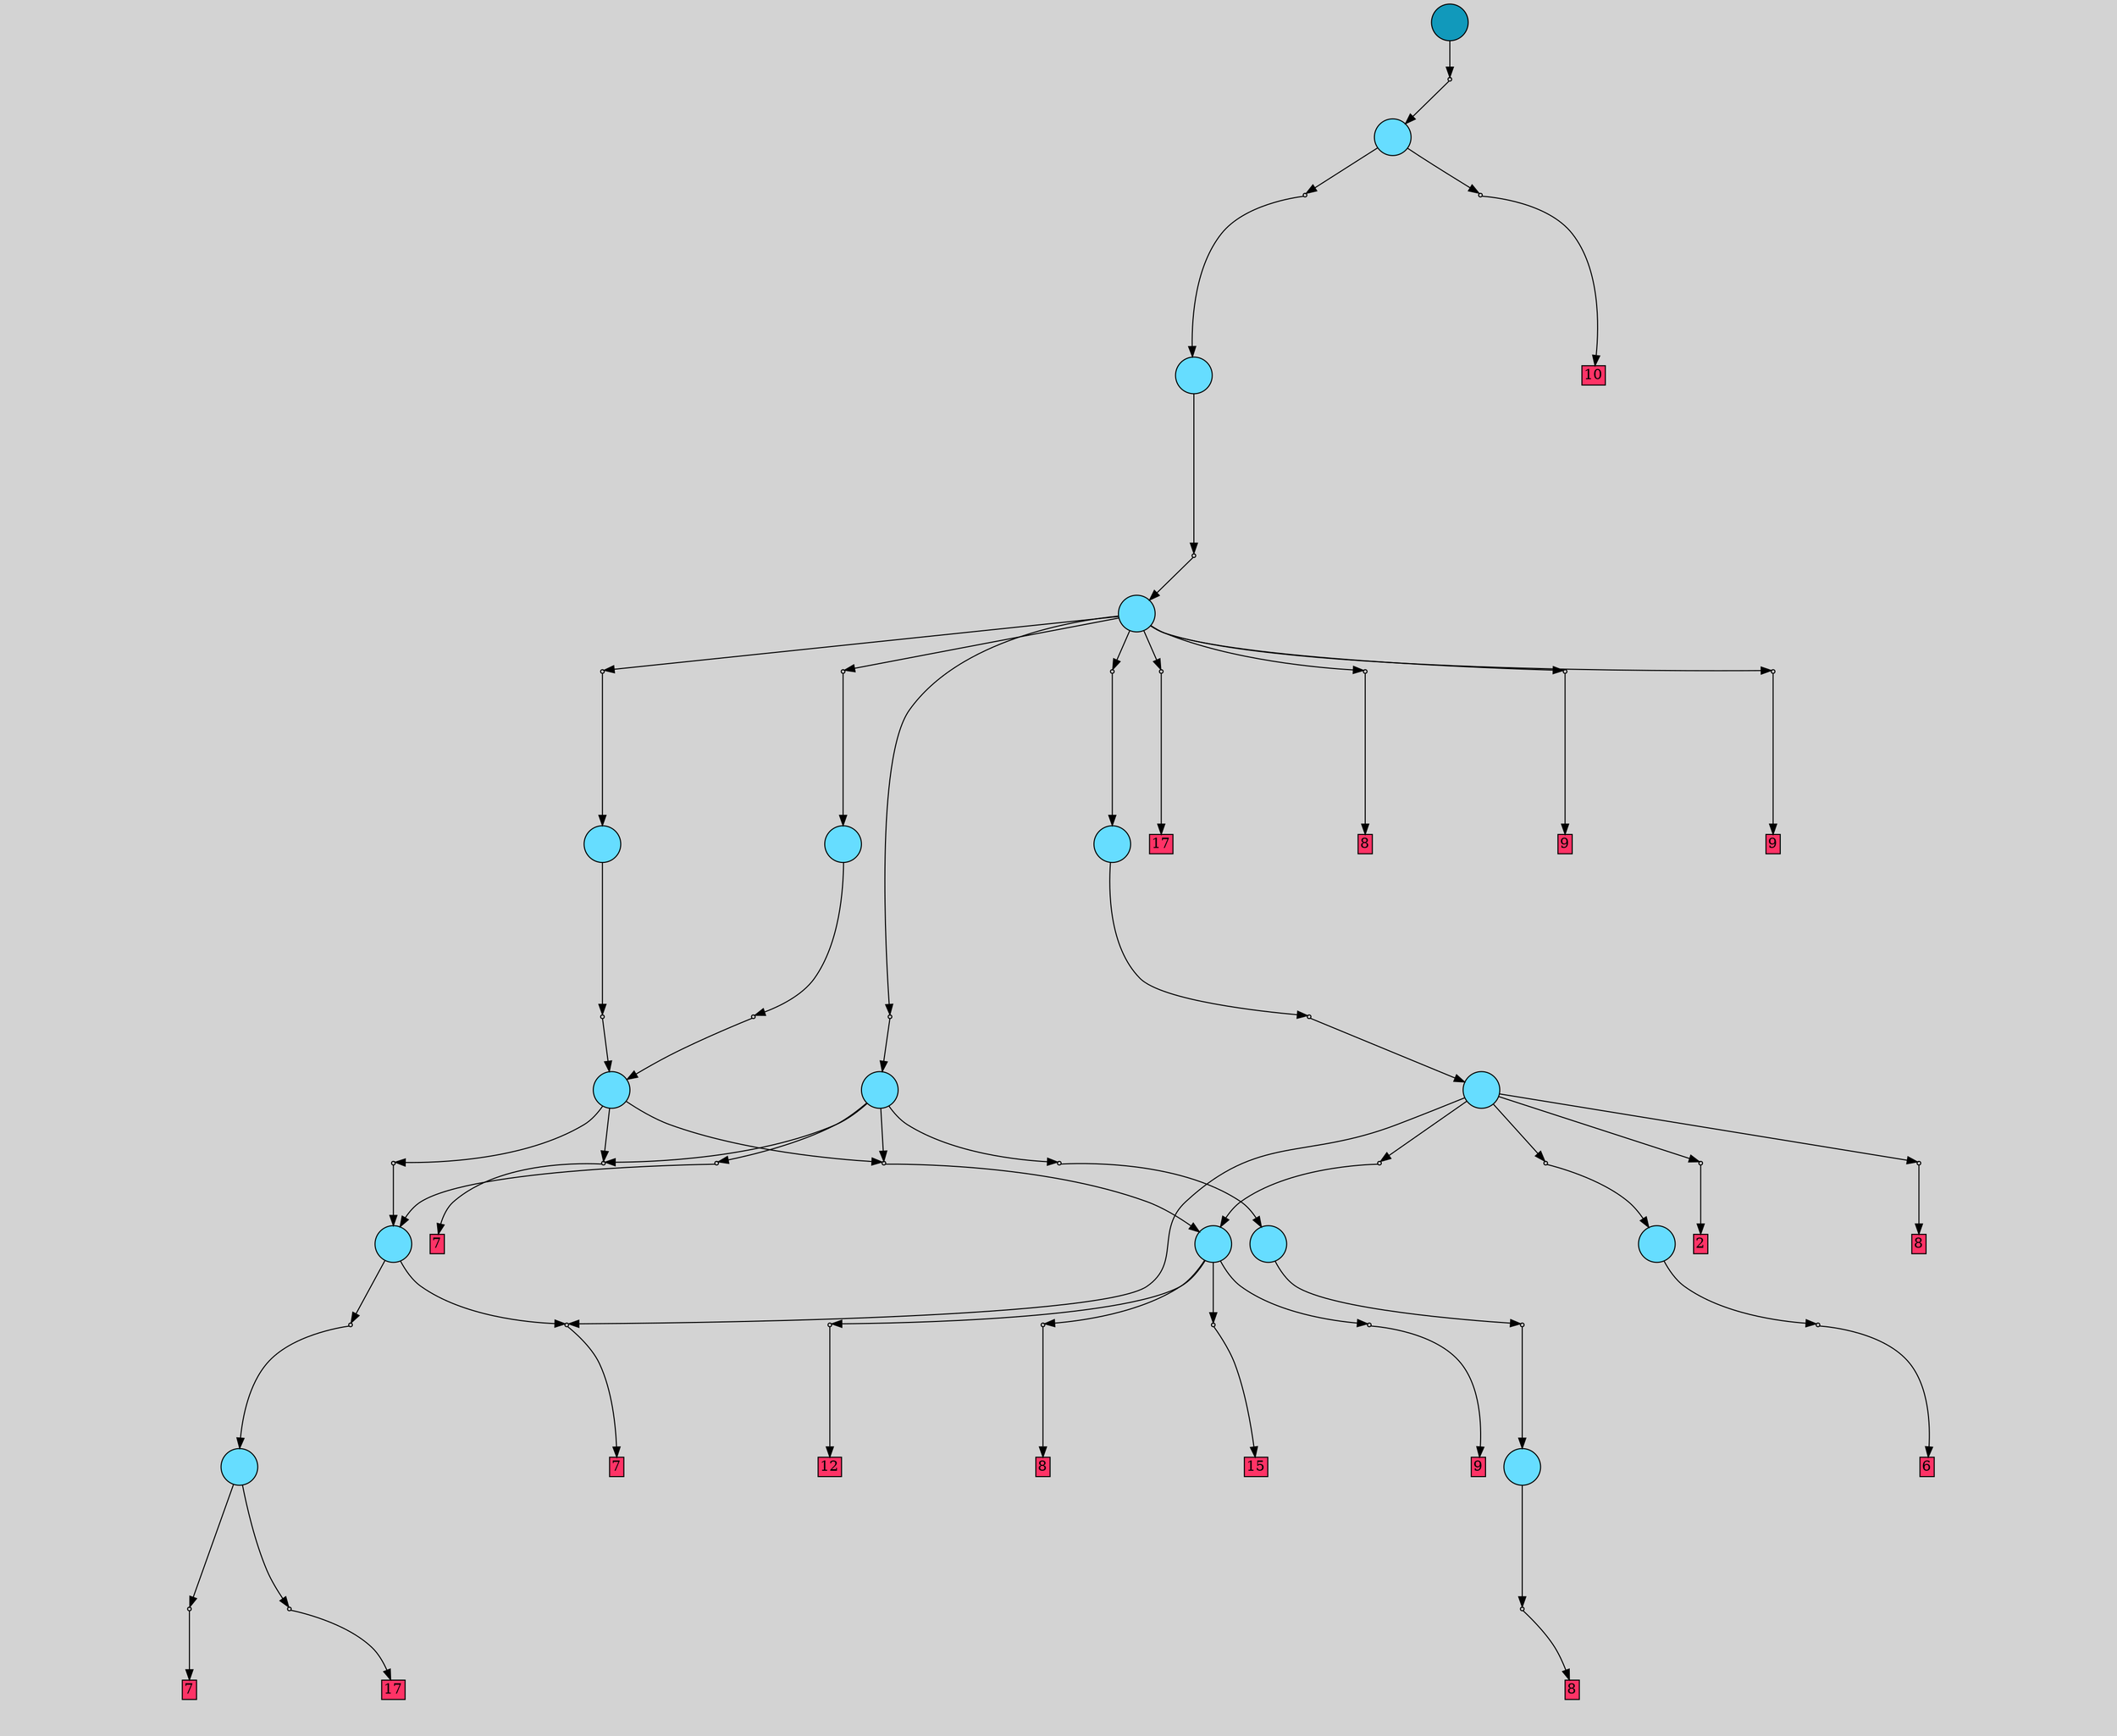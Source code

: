 digraph{
	graph[pad = "0.212, 0.055" bgcolor = lightgray]
	node[shape=circle style = filled label = ""]
		T0 [fillcolor="#66ddff"]
		T1 [fillcolor="#66ddff"]
		T2 [fillcolor="#66ddff"]
		T3 [fillcolor="#66ddff"]
		T4 [fillcolor="#66ddff"]
		T5 [fillcolor="#66ddff"]
		T6 [fillcolor="#66ddff"]
		T7 [fillcolor="#66ddff"]
		T8 [fillcolor="#66ddff"]
		T9 [fillcolor="#66ddff"]
		T10 [fillcolor="#66ddff"]
		T11 [fillcolor="#66ddff"]
		T12 [fillcolor="#66ddff"]
		T13 [fillcolor="#66ddff"]
		T14 [fillcolor="#66ddff"]
		T15 [fillcolor="#1199bb"]
		P0 [fillcolor="#cccccc" shape=point] //
		I0 [shape=box style=invis label="3|7&1|976#1|14&#92;n6|2&0|679#0|838&#92;n0|2&1|849#0|482&#92;n3|4&1|904#0|735&#92;n1|0&0|404#0|906&#92;n"]
		P0 -> I0[style=invis]
		A0 [fillcolor="#ff3366" shape=box margin=0.03 width=0 height=0 label="17"]
		T0 -> P0 -> A0
		P1 [fillcolor="#cccccc" shape=point] //
		I1 [shape=box style=invis label="6|2&1|567#1|727&#92;n0|0&1|500#0|122&#92;n"]
		P1 -> I1[style=invis]
		A1 [fillcolor="#ff3366" shape=box margin=0.03 width=0 height=0 label="7"]
		T0 -> P1 -> A1
		P2 [fillcolor="#cccccc" shape=point] //
		I2 [shape=box style=invis label="5|0&1|1318#0|42&#92;n7|6&0|1192#1|1306&#92;n7|0&0|1270#1|995&#92;n"]
		P2 -> I2[style=invis]
		A2 [fillcolor="#ff3366" shape=box margin=0.03 width=0 height=0 label="6"]
		T1 -> P2 -> A2
		P3 [fillcolor="#cccccc" shape=point] //
		I3 [shape=box style=invis label="1|0&1|811#1|910&#92;n"]
		P3 -> I3[style=invis]
		T2 -> P3 -> T0
		P4 [fillcolor="#cccccc" shape=point] //
		I4 [shape=box style=invis label="4|0&1|1043#1|67&#92;n"]
		P4 -> I4[style=invis]
		A3 [fillcolor="#ff3366" shape=box margin=0.03 width=0 height=0 label="7"]
		T2 -> P4 -> A3
		P5 [fillcolor="#cccccc" shape=point] //
		I5 [shape=box style=invis label="5|0&1|615#1|207&#92;n2|0&0|1256#1|592&#92;n"]
		P5 -> I5[style=invis]
		A4 [fillcolor="#ff3366" shape=box margin=0.03 width=0 height=0 label="15"]
		T3 -> P5 -> A4
		P6 [fillcolor="#cccccc" shape=point] //
		I6 [shape=box style=invis label="1|2&1|218#1|1040&#92;n5|1&0|698#1|634&#92;n5|3&1|666#0|115&#92;n2|5&0|250#0|745&#92;n3|1&1|1207#1|1272&#92;n0|0&0|265#0|739&#92;n0|1&1|993#0|640&#92;n3|7&1|1005#0|1073&#92;n2|2&0|519#0|1337&#92;n7|4&0|533#1|478&#92;n3|0&0|453#0|860&#92;n2|2&0|890#0|400&#92;n4|0&0|618#1|672&#92;n"]
		P6 -> I6[style=invis]
		A5 [fillcolor="#ff3366" shape=box margin=0.03 width=0 height=0 label="9"]
		T3 -> P6 -> A5
		P7 [fillcolor="#cccccc" shape=point] //
		I7 [shape=box style=invis label="7|2&0|167#0|1272&#92;n1|4&0|658#0|840&#92;n7|0&0|388#1|1080&#92;n"]
		P7 -> I7[style=invis]
		A6 [fillcolor="#ff3366" shape=box margin=0.03 width=0 height=0 label="12"]
		T3 -> P7 -> A6
		P8 [fillcolor="#cccccc" shape=point] //
		I8 [shape=box style=invis label="3|0&1|1162#1|275&#92;n"]
		P8 -> I8[style=invis]
		A7 [fillcolor="#ff3366" shape=box margin=0.03 width=0 height=0 label="8"]
		T3 -> P8 -> A7
		P9 [fillcolor="#cccccc" shape=point] //
		I9 [shape=box style=invis label="3|7&1|688#1|14&#92;n6|2&0|679#0|838&#92;n2|4&1|213#1|408&#92;n0|2&1|849#0|482&#92;n1|0&0|404#0|906&#92;n"]
		P9 -> I9[style=invis]
		T4 -> P9 -> T1
		P10 [fillcolor="#cccccc" shape=point] //
		I10 [shape=box style=invis label="5|4&1|576#1|19&#92;n7|6&0|1172#1|1140&#92;n1|0&1|584#0|1142&#92;n"]
		P10 -> I10[style=invis]
		A8 [fillcolor="#ff3366" shape=box margin=0.03 width=0 height=0 label="2"]
		T4 -> P10 -> A8
		P11 [fillcolor="#cccccc" shape=point] //
		I11 [shape=box style=invis label="3|7&1|976#1|14&#92;n6|2&0|679#0|838&#92;n4|2&1|849#0|482&#92;n3|4&1|904#0|735&#92;n1|0&0|404#0|906&#92;n"]
		P11 -> I11[style=invis]
		T4 -> P11 -> T3
		T4 -> P4
		P12 [fillcolor="#cccccc" shape=point] //
		I12 [shape=box style=invis label="4|2&0|166#1|1183&#92;n0|0&1|505#0|698&#92;n3|0&0|1248#1|391&#92;n"]
		P12 -> I12[style=invis]
		A9 [fillcolor="#ff3366" shape=box margin=0.03 width=0 height=0 label="8"]
		T4 -> P12 -> A9
		P13 [fillcolor="#cccccc" shape=point] //
		I13 [shape=box style=invis label="2|3&1|755#1|1173&#92;n3|1&1|992#1|1109&#92;n1|0&0|817#0|1307&#92;n"]
		P13 -> I13[style=invis]
		T5 -> P13 -> T4
		P14 [fillcolor="#cccccc" shape=point] //
		I14 [shape=box style=invis label="3|0&1|1162#1|788&#92;n"]
		P14 -> I14[style=invis]
		A10 [fillcolor="#ff3366" shape=box margin=0.03 width=0 height=0 label="7"]
		T6 -> P14 -> A10
		P15 [fillcolor="#cccccc" shape=point] //
		I15 [shape=box style=invis label="2|3&1|755#1|1173&#92;n3|1&1|158#1|110&#92;n1|0&0|817#0|1307&#92;n"]
		P15 -> I15[style=invis]
		T6 -> P15 -> T2
		P16 [fillcolor="#cccccc" shape=point] //
		I16 [shape=box style=invis label="3|7&1|976#1|14&#92;n6|2&0|679#0|838&#92;n4|2&1|849#0|482&#92;n3|4&1|904#0|735&#92;n1|0&0|404#0|906&#92;n"]
		P16 -> I16[style=invis]
		T6 -> P16 -> T3
		P17 [fillcolor="#cccccc" shape=point] //
		I17 [shape=box style=invis label="7|0&1|109#1|867&#92;n"]
		P17 -> I17[style=invis]
		A11 [fillcolor="#ff3366" shape=box margin=0.03 width=0 height=0 label="8"]
		T7 -> P17 -> A11
		P18 [fillcolor="#cccccc" shape=point] //
		I18 [shape=box style=invis label="2|6&0|872#1|1234&#92;n0|0&0|333#0|1326&#92;n6|2&0|360#1|1095&#92;n0|0&1|1084#0|698&#92;n"]
		P18 -> I18[style=invis]
		T8 -> P18 -> T7
		T9 -> P14
		P19 [fillcolor="#cccccc" shape=point] //
		I19 [shape=box style=invis label="2|3&1|755#1|1173&#92;n3|1&1|158#1|110&#92;n1|0&0|817#0|1307&#92;n"]
		P19 -> I19[style=invis]
		T9 -> P19 -> T2
		P20 [fillcolor="#cccccc" shape=point] //
		I20 [shape=box style=invis label="3|0&1|1162#1|399&#92;n"]
		P20 -> I20[style=invis]
		T9 -> P20 -> T8
		T9 -> P16
		P21 [fillcolor="#cccccc" shape=point] //
		I21 [shape=box style=invis label="3|3&1|1219#0|338&#92;n2|2&1|1185#0|83&#92;n7|0&0|458#1|50&#92;n"]
		P21 -> I21[style=invis]
		T10 -> P21 -> T6
		P22 [fillcolor="#cccccc" shape=point] //
		I22 [shape=box style=invis label="6|0&1|68#0|1122&#92;n3|7&0|624#1|712&#92;n3|2&1|264#0|639&#92;n7|0&0|458#1|50&#92;n"]
		P22 -> I22[style=invis]
		T11 -> P22 -> T6
		P23 [fillcolor="#cccccc" shape=point] //
		I23 [shape=box style=invis label="7|7&1|37#1|1333&#92;n6|2&0|679#0|838&#92;n0|2&1|849#0|482&#92;n2|4&1|213#1|408&#92;n1|0&0|404#0|906&#92;n"]
		P23 -> I23[style=invis]
		A12 [fillcolor="#ff3366" shape=box margin=0.03 width=0 height=0 label="17"]
		T12 -> P23 -> A12
		P24 [fillcolor="#cccccc" shape=point] //
		I24 [shape=box style=invis label="6|4&1|921#0|308&#92;n2|0&0|452#1|589&#92;n"]
		P24 -> I24[style=invis]
		T12 -> P24 -> T10
		P25 [fillcolor="#cccccc" shape=point] //
		I25 [shape=box style=invis label="7|7&1|37#1|1333&#92;n4|2&1|849#0|482&#92;n3|4&1|904#0|735&#92;n1|2&1|315#0|770&#92;n1|0&0|404#0|906&#92;n"]
		P25 -> I25[style=invis]
		A13 [fillcolor="#ff3366" shape=box margin=0.03 width=0 height=0 label="8"]
		T12 -> P25 -> A13
		P26 [fillcolor="#cccccc" shape=point] //
		I26 [shape=box style=invis label="7|2&0|807#1|662&#92;n3|1&0|738#1|1059&#92;n0|3&0|1081#1|739&#92;n4|0&0|1003#1|429&#92;n7|0&0|760#0|1028&#92;n"]
		P26 -> I26[style=invis]
		A14 [fillcolor="#ff3366" shape=box margin=0.03 width=0 height=0 label="9"]
		T12 -> P26 -> A14
		P27 [fillcolor="#cccccc" shape=point] //
		I27 [shape=box style=invis label="2|3&1|755#1|1173&#92;n5|1&1|944#1|963&#92;n1|0&0|817#0|1307&#92;n"]
		P27 -> I27[style=invis]
		T12 -> P27 -> T5
		P28 [fillcolor="#cccccc" shape=point] //
		I28 [shape=box style=invis label="7|3&1|1061#0|548&#92;n7|3&0|19#1|281&#92;n5|2&1|584#0|644&#92;n5|7&1|26#0|355&#92;n5|7&0|903#1|722&#92;n4|4&0|463#0|26&#92;n1|4&0|939#0|172&#92;n7|7&1|760#0|980&#92;n4|1&1|1061#1|958&#92;n1|6&0|1239#0|380&#92;n3|7&1|1005#0|1073&#92;n2|2&0|519#0|1337&#92;n3|6&0|1294#1|1277&#92;n3|5&0|1294#1|1071&#92;n4|0&1|637#0|261&#92;n2|2&0|890#0|400&#92;n4|0&0|618#1|672&#92;n"]
		P28 -> I28[style=invis]
		T12 -> P28 -> T11
		P29 [fillcolor="#cccccc" shape=point] //
		I29 [shape=box style=invis label="4|3&1|331#1|369&#92;n7|0&0|211#0|331&#92;n"]
		P29 -> I29[style=invis]
		A15 [fillcolor="#ff3366" shape=box margin=0.03 width=0 height=0 label="9"]
		T12 -> P29 -> A15
		P30 [fillcolor="#cccccc" shape=point] //
		I30 [shape=box style=invis label="2|3&1|1055#1|1220&#92;n1|1&1|259#0|931&#92;n1|0&0|817#0|1307&#92;n"]
		P30 -> I30[style=invis]
		T12 -> P30 -> T9
		P31 [fillcolor="#cccccc" shape=point] //
		I31 [shape=box style=invis label="6|2&0|1133#0|104&#92;n0|0&1|660#0|850&#92;n"]
		P31 -> I31[style=invis]
		T13 -> P31 -> T12
		P32 [fillcolor="#cccccc" shape=point] //
		I32 [shape=box style=invis label="7|0&1|817#0|591&#92;n7|0&0|96#0|242&#92;n"]
		P32 -> I32[style=invis]
		T14 -> P32 -> T13
		P33 [fillcolor="#cccccc" shape=point] //
		I33 [shape=box style=invis label="4|1&1|915#1|437&#92;n5|3&0|1289#1|727&#92;n3|1&0|1267#0|993&#92;n2|6&0|731#0|937&#92;n0|3&0|638#1|1296&#92;n3|1&1|517#1|126&#92;n7|2&0|701#0|418&#92;n2|4&0|1241#0|338&#92;n3|1&0|1036#0|1307&#92;n3|4&1|980#0|785&#92;n4|2&1|152#0|172&#92;n7|3&0|1226#0|479&#92;n2|3&1|387#0|163&#92;n7|4&0|979#1|1106&#92;n6|4&0|1300#0|918&#92;n0|5&0|1276#1|1337&#92;n6|4&0|1181#1|101&#92;n0|0&0|340#1|938&#92;n"]
		P33 -> I33[style=invis]
		A16 [fillcolor="#ff3366" shape=box margin=0.03 width=0 height=0 label="10"]
		T14 -> P33 -> A16
		P34 [fillcolor="#cccccc" shape=point] //
		I34 [shape=box style=invis label="6|2&0|1133#0|104&#92;n0|0&1|660#0|850&#92;n"]
		P34 -> I34[style=invis]
		T15 -> P34 -> T14
		{ rank= same T15 }
}
